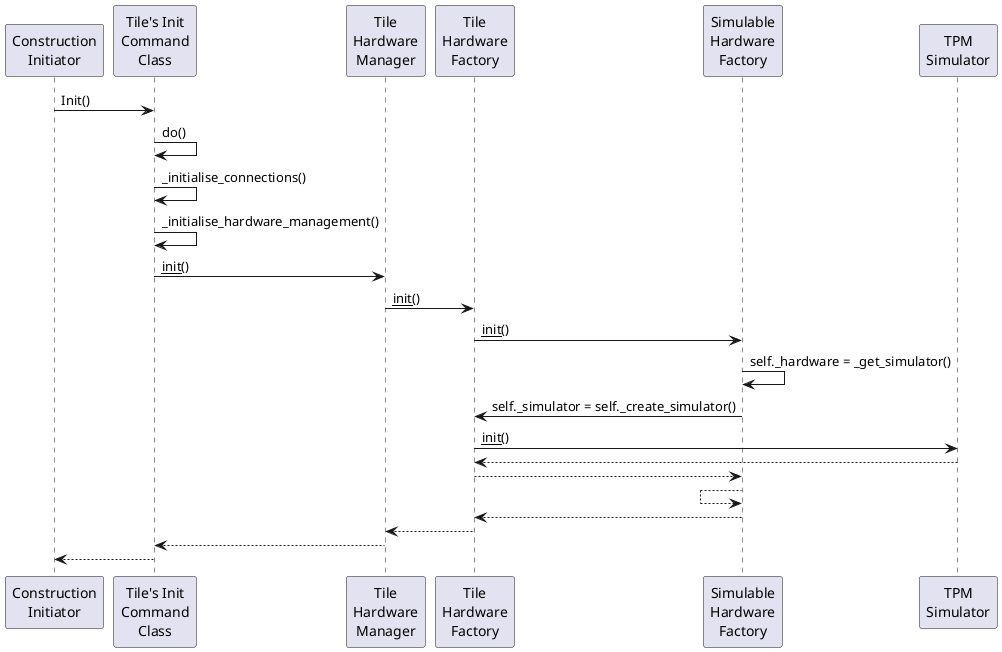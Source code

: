 @startuml
participant "Construction\nInitiator" as Constructor
participant "Tile's Init\nCommand\nClass" as Init_cmd
participant "Tile\nHardware\nManager" as Tile_HW_Man
participant "Tile\nHardware\nFactory" as Tile_HW_Factory
participant "Simulable\nHardware\nFactory" as Sim_HW_Factory
participant "TPM\nSimulator" as TPM_Sim

Constructor -> Init_cmd: Init()
Init_cmd -> Init_cmd: do()
Init_cmd -> Init_cmd: _initialise_connections()
Init_cmd -> Init_cmd: _initialise_hardware_management()
Init_cmd -> Tile_HW_Man: __init__()
Tile_HW_Man -> Tile_HW_Factory: __init__()
Tile_HW_Factory -> Sim_HW_Factory: __init__()
Sim_HW_Factory -> Sim_HW_Factory: self._hardware = _get_simulator()
Sim_HW_Factory -> Tile_HW_Factory: self._simulator = self._create_simulator()
Tile_HW_Factory -> TPM_Sim: __init__()
Tile_HW_Factory <-- TPM_Sim:
Sim_HW_Factory <-- Tile_HW_Factory:
Sim_HW_Factory <-- Sim_HW_Factory:
Tile_HW_Factory <-- Sim_HW_Factory:
Tile_HW_Man <-- Tile_HW_Factory:
Init_cmd <-- Tile_HW_Man:
Constructor <-- Init_cmd:
@enduml

